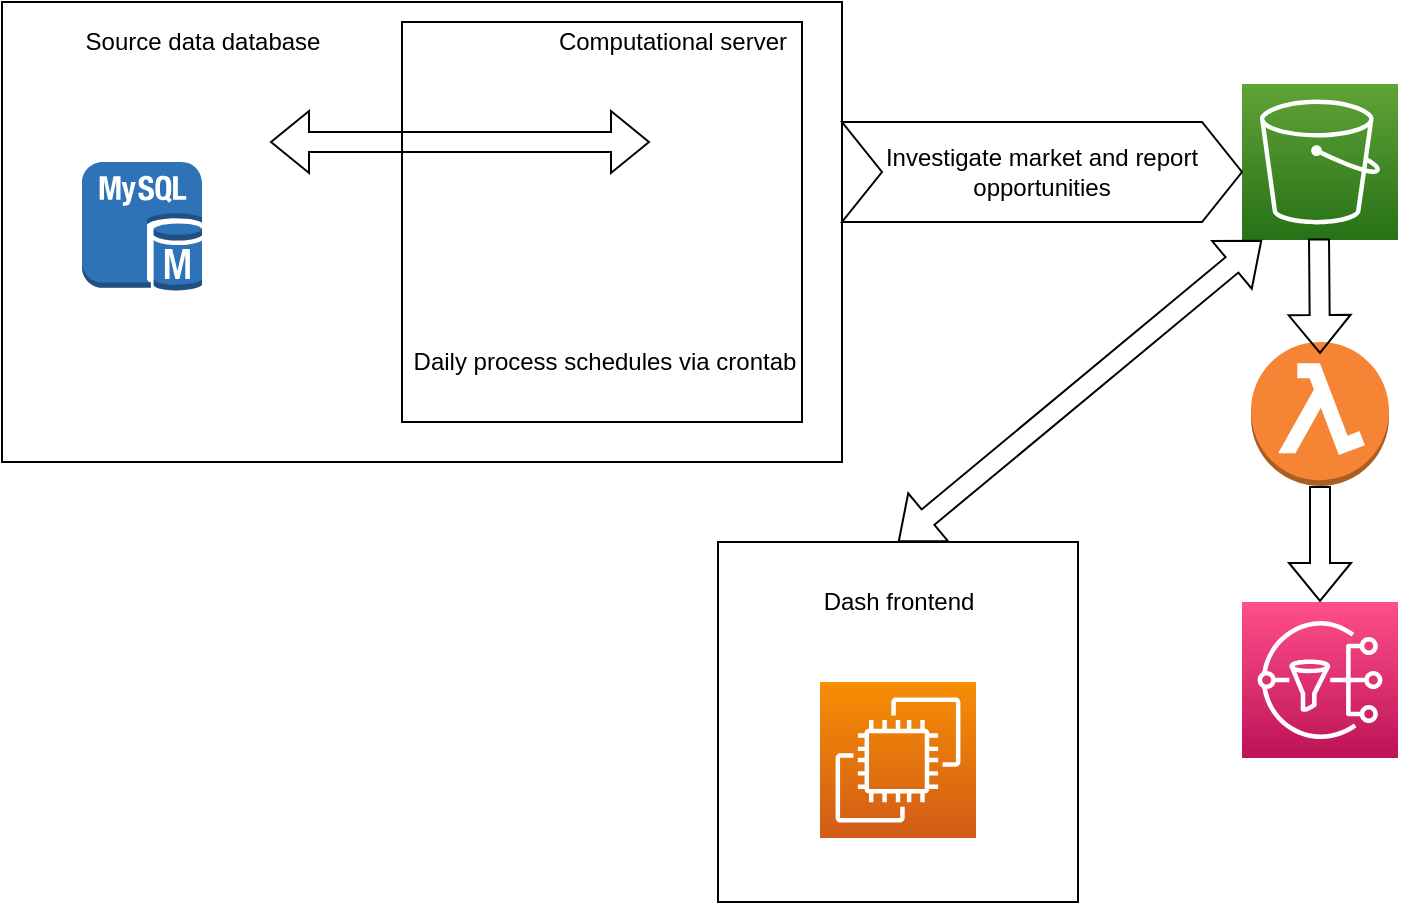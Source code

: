 <mxfile version="15.9.1" type="github">
  <diagram id="9Kq6ldf7aVunNQvQ7S1J" name="Page-1">
    <mxGraphModel dx="946" dy="568" grid="1" gridSize="10" guides="1" tooltips="1" connect="1" arrows="1" fold="1" page="1" pageScale="1" pageWidth="827" pageHeight="1169" math="0" shadow="0">
      <root>
        <mxCell id="0" />
        <mxCell id="1" parent="0" />
        <mxCell id="76Pb_oQ4G_uTAEmpUkZL-21" value="" style="whiteSpace=wrap;html=1;aspect=fixed;" vertex="1" parent="1">
          <mxGeometry x="418" y="280" width="180" height="180" as="geometry" />
        </mxCell>
        <mxCell id="76Pb_oQ4G_uTAEmpUkZL-8" value="" style="rounded=0;whiteSpace=wrap;html=1;" vertex="1" parent="1">
          <mxGeometry x="60" y="10" width="420" height="230" as="geometry" />
        </mxCell>
        <mxCell id="76Pb_oQ4G_uTAEmpUkZL-16" value="" style="whiteSpace=wrap;html=1;aspect=fixed;" vertex="1" parent="1">
          <mxGeometry x="260" y="20" width="200" height="200" as="geometry" />
        </mxCell>
        <mxCell id="76Pb_oQ4G_uTAEmpUkZL-1" value="" style="shape=image;html=1;verticalAlign=top;verticalLabelPosition=bottom;labelBackgroundColor=#ffffff;imageAspect=0;aspect=fixed;image=https://cdn1.iconfinder.com/data/icons/fruit-136/64/Fruit_iconfree_Filled_Outline_raspberry-healthy-organic-food-fruit_icon-128.png" vertex="1" parent="1">
          <mxGeometry x="120" y="40" width="80" height="80" as="geometry" />
        </mxCell>
        <mxCell id="76Pb_oQ4G_uTAEmpUkZL-2" value="" style="shape=image;html=1;verticalAlign=top;verticalLabelPosition=bottom;labelBackgroundColor=#ffffff;imageAspect=0;aspect=fixed;image=https://cdn1.iconfinder.com/data/icons/fruit-136/64/Fruit_iconfree_Filled_Outline_raspberry-healthy-organic-food-fruit_icon-128.png" vertex="1" parent="1">
          <mxGeometry x="380" y="40" width="80" height="80" as="geometry" />
        </mxCell>
        <mxCell id="76Pb_oQ4G_uTAEmpUkZL-3" value="" style="sketch=0;points=[[0,0,0],[0.25,0,0],[0.5,0,0],[0.75,0,0],[1,0,0],[0,1,0],[0.25,1,0],[0.5,1,0],[0.75,1,0],[1,1,0],[0,0.25,0],[0,0.5,0],[0,0.75,0],[1,0.25,0],[1,0.5,0],[1,0.75,0]];outlineConnect=0;fontColor=#232F3E;gradientColor=#60A337;gradientDirection=north;fillColor=#277116;strokeColor=#ffffff;dashed=0;verticalLabelPosition=bottom;verticalAlign=top;align=center;html=1;fontSize=12;fontStyle=0;aspect=fixed;shape=mxgraph.aws4.resourceIcon;resIcon=mxgraph.aws4.s3;" vertex="1" parent="1">
          <mxGeometry x="680" y="51" width="78" height="78" as="geometry" />
        </mxCell>
        <mxCell id="76Pb_oQ4G_uTAEmpUkZL-4" value="" style="sketch=0;points=[[0,0,0],[0.25,0,0],[0.5,0,0],[0.75,0,0],[1,0,0],[0,1,0],[0.25,1,0],[0.5,1,0],[0.75,1,0],[1,1,0],[0,0.25,0],[0,0.5,0],[0,0.75,0],[1,0.25,0],[1,0.5,0],[1,0.75,0]];outlineConnect=0;fontColor=#232F3E;gradientColor=#FF4F8B;gradientDirection=north;fillColor=#BC1356;strokeColor=#ffffff;dashed=0;verticalLabelPosition=bottom;verticalAlign=top;align=center;html=1;fontSize=12;fontStyle=0;aspect=fixed;shape=mxgraph.aws4.resourceIcon;resIcon=mxgraph.aws4.sns;" vertex="1" parent="1">
          <mxGeometry x="680" y="310" width="78" height="78" as="geometry" />
        </mxCell>
        <mxCell id="76Pb_oQ4G_uTAEmpUkZL-5" value="" style="shape=image;html=1;verticalAlign=top;verticalLabelPosition=bottom;labelBackgroundColor=#ffffff;imageAspect=0;aspect=fixed;image=https://cdn4.iconfinder.com/data/icons/scripting-and-programming-languages/512/660277-Python_logo-128.png" vertex="1" parent="1">
          <mxGeometry x="290" y="58.25" width="128" height="128" as="geometry" />
        </mxCell>
        <mxCell id="76Pb_oQ4G_uTAEmpUkZL-6" value="" style="outlineConnect=0;dashed=0;verticalLabelPosition=bottom;verticalAlign=top;align=center;html=1;shape=mxgraph.aws3.mysql_db_instance;fillColor=#2E73B8;gradientColor=none;" vertex="1" parent="1">
          <mxGeometry x="100" y="90" width="60" height="64.5" as="geometry" />
        </mxCell>
        <mxCell id="76Pb_oQ4G_uTAEmpUkZL-11" value="" style="sketch=0;points=[[0,0,0],[0.25,0,0],[0.5,0,0],[0.75,0,0],[1,0,0],[0,1,0],[0.25,1,0],[0.5,1,0],[0.75,1,0],[1,1,0],[0,0.25,0],[0,0.5,0],[0,0.75,0],[1,0.25,0],[1,0.5,0],[1,0.75,0]];outlineConnect=0;fontColor=#232F3E;gradientColor=#F78E04;gradientDirection=north;fillColor=#D05C17;strokeColor=#ffffff;dashed=0;verticalLabelPosition=bottom;verticalAlign=top;align=center;html=1;fontSize=12;fontStyle=0;aspect=fixed;shape=mxgraph.aws4.resourceIcon;resIcon=mxgraph.aws4.ec2;" vertex="1" parent="1">
          <mxGeometry x="469" y="350" width="78" height="78" as="geometry" />
        </mxCell>
        <mxCell id="76Pb_oQ4G_uTAEmpUkZL-12" value="" style="shape=flexArrow;endArrow=classic;startArrow=classic;html=1;rounded=0;" edge="1" parent="1">
          <mxGeometry width="100" height="100" relative="1" as="geometry">
            <mxPoint x="194" y="80" as="sourcePoint" />
            <mxPoint x="384" y="80" as="targetPoint" />
          </mxGeometry>
        </mxCell>
        <mxCell id="76Pb_oQ4G_uTAEmpUkZL-13" value="Source data database" style="text;html=1;align=center;verticalAlign=middle;resizable=0;points=[];autosize=1;strokeColor=none;fillColor=none;" vertex="1" parent="1">
          <mxGeometry x="95" y="20" width="130" height="20" as="geometry" />
        </mxCell>
        <mxCell id="76Pb_oQ4G_uTAEmpUkZL-14" value="Computational server" style="text;html=1;align=center;verticalAlign=middle;resizable=0;points=[];autosize=1;strokeColor=none;fillColor=none;" vertex="1" parent="1">
          <mxGeometry x="330" y="20" width="130" height="20" as="geometry" />
        </mxCell>
        <mxCell id="76Pb_oQ4G_uTAEmpUkZL-15" value="Investigate market and report opportunities" style="shape=step;perimeter=stepPerimeter;whiteSpace=wrap;html=1;fixedSize=1;" vertex="1" parent="1">
          <mxGeometry x="480" y="70" width="200" height="50" as="geometry" />
        </mxCell>
        <mxCell id="76Pb_oQ4G_uTAEmpUkZL-17" value="Daily process schedules via crontab" style="text;html=1;align=center;verticalAlign=middle;resizable=0;points=[];autosize=1;strokeColor=none;fillColor=none;" vertex="1" parent="1">
          <mxGeometry x="256" y="180" width="210" height="20" as="geometry" />
        </mxCell>
        <mxCell id="76Pb_oQ4G_uTAEmpUkZL-19" value="" style="outlineConnect=0;dashed=0;verticalLabelPosition=bottom;verticalAlign=top;align=center;html=1;shape=mxgraph.aws3.lambda_function;fillColor=#F58534;gradientColor=none;" vertex="1" parent="1">
          <mxGeometry x="684.5" y="180" width="69" height="72" as="geometry" />
        </mxCell>
        <mxCell id="76Pb_oQ4G_uTAEmpUkZL-20" value="" style="shape=flexArrow;endArrow=classic;html=1;rounded=0;entryX=0.5;entryY=0;entryDx=0;entryDy=0;entryPerimeter=0;" edge="1" parent="1" source="76Pb_oQ4G_uTAEmpUkZL-19" target="76Pb_oQ4G_uTAEmpUkZL-4">
          <mxGeometry width="50" height="50" relative="1" as="geometry">
            <mxPoint x="718" y="129" as="sourcePoint" />
            <mxPoint x="768" y="79" as="targetPoint" />
          </mxGeometry>
        </mxCell>
        <mxCell id="76Pb_oQ4G_uTAEmpUkZL-22" value="Dash frontend" style="text;html=1;align=center;verticalAlign=middle;resizable=0;points=[];autosize=1;strokeColor=none;fillColor=none;" vertex="1" parent="1">
          <mxGeometry x="463" y="300" width="90" height="20" as="geometry" />
        </mxCell>
        <mxCell id="76Pb_oQ4G_uTAEmpUkZL-23" value="" style="shape=flexArrow;endArrow=classic;startArrow=classic;html=1;rounded=0;exitX=0.5;exitY=0;exitDx=0;exitDy=0;" edge="1" parent="1" source="76Pb_oQ4G_uTAEmpUkZL-21">
          <mxGeometry width="100" height="100" relative="1" as="geometry">
            <mxPoint x="590" y="229" as="sourcePoint" />
            <mxPoint x="690" y="129" as="targetPoint" />
          </mxGeometry>
        </mxCell>
        <mxCell id="76Pb_oQ4G_uTAEmpUkZL-24" value="" style="shape=flexArrow;endArrow=classic;html=1;rounded=0;" edge="1" parent="1">
          <mxGeometry width="50" height="50" relative="1" as="geometry">
            <mxPoint x="718.5" y="128.25" as="sourcePoint" />
            <mxPoint x="719" y="186" as="targetPoint" />
          </mxGeometry>
        </mxCell>
      </root>
    </mxGraphModel>
  </diagram>
</mxfile>
